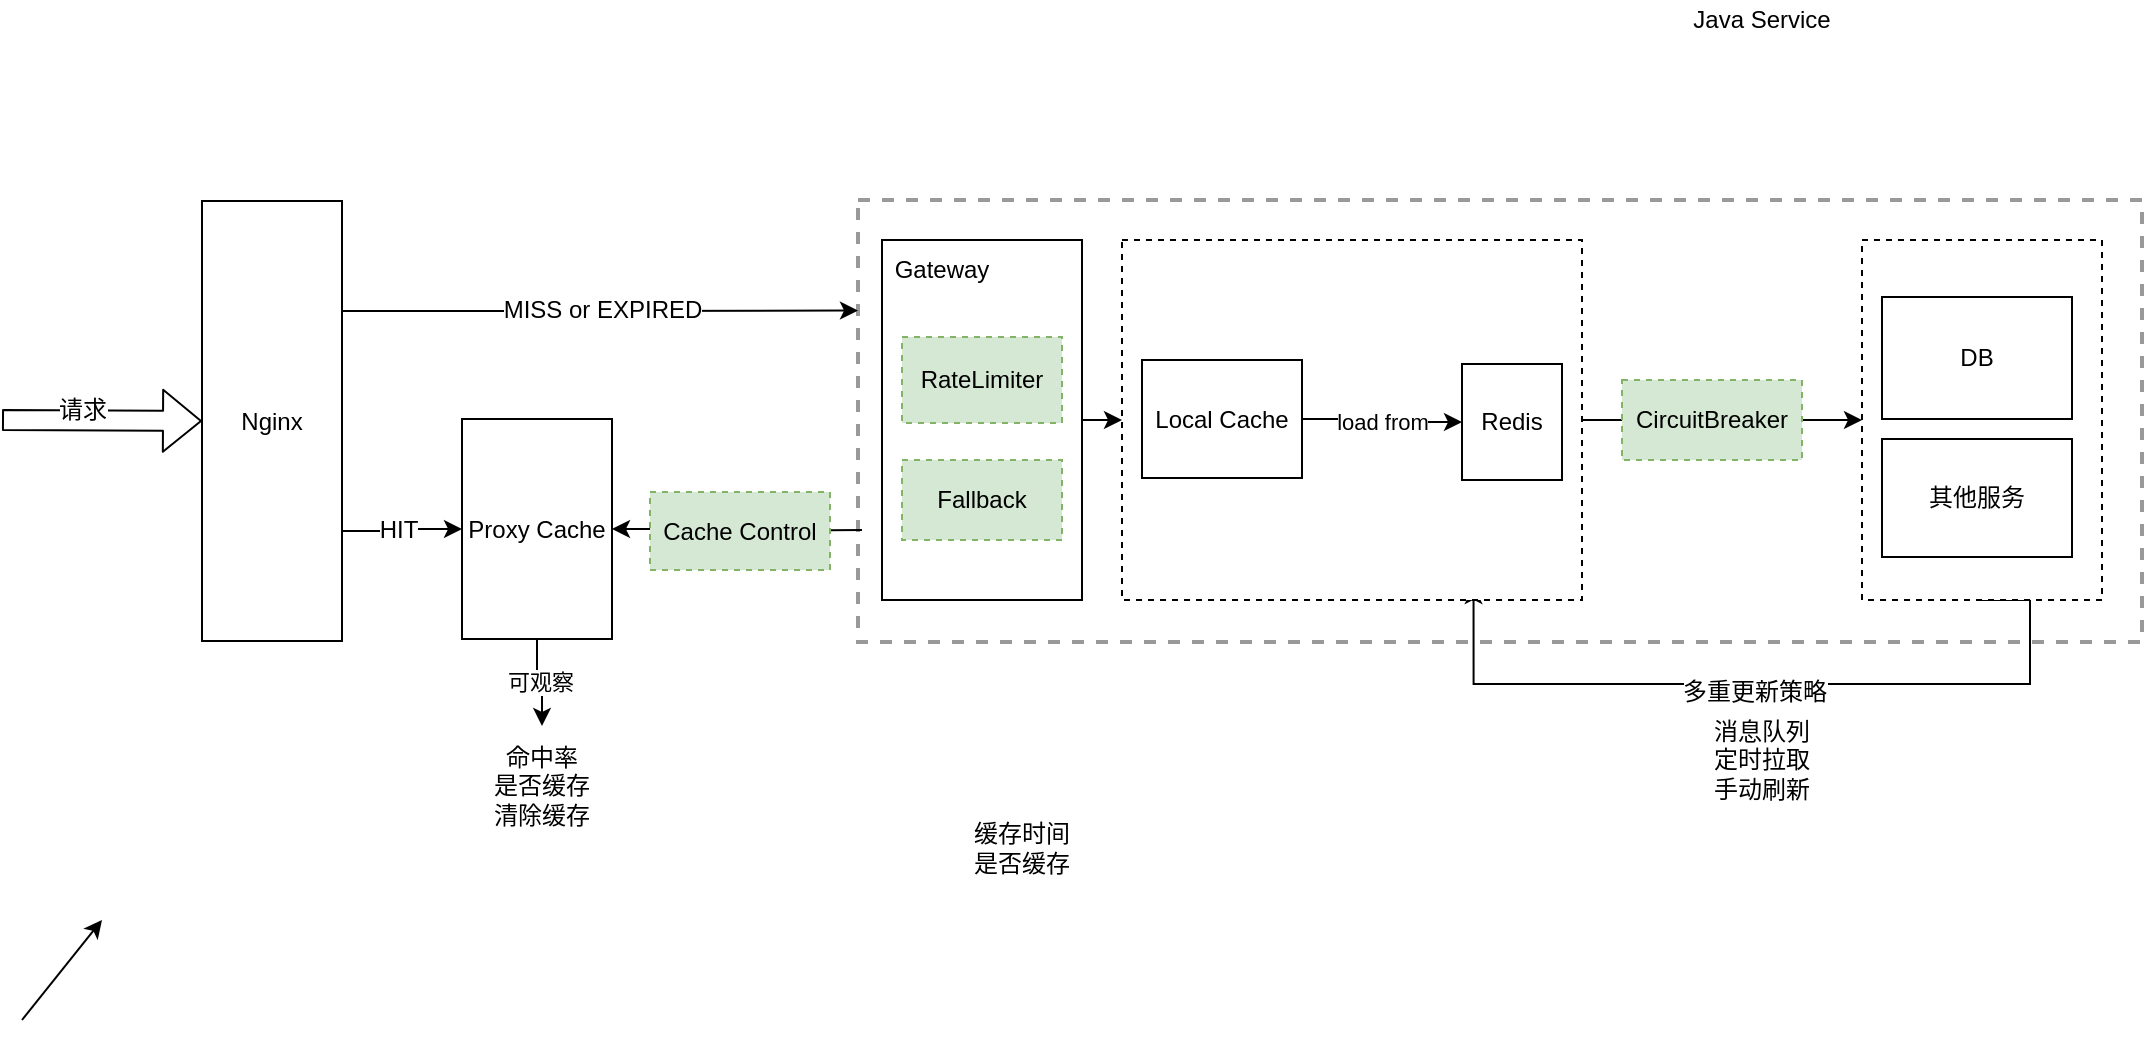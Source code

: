 <mxfile version="10.7.7" type="github"><diagram id="t-BSXwOw7zd3HDcYqu_6" name="第 1 页"><mxGraphModel dx="1398" dy="828" grid="1" gridSize="10" guides="1" tooltips="1" connect="1" arrows="1" fold="1" page="1" pageScale="1" pageWidth="826" pageHeight="1169" math="0" shadow="0"><root><mxCell id="0"/><mxCell id="1" parent="0"/><mxCell id="8t-GNLuGYdWeni0fs2yw-1" value="" style="rounded=0;whiteSpace=wrap;html=1;dashed=1;opacity=40;strokeWidth=2;" parent="1" vertex="1"><mxGeometry x="518" y="380" width="642" height="221" as="geometry"/></mxCell><mxCell id="8t-GNLuGYdWeni0fs2yw-2" style="edgeStyle=orthogonalEdgeStyle;rounded=0;orthogonalLoop=1;jettySize=auto;html=1;entryX=0.5;entryY=1;entryDx=0;entryDy=0;exitX=0.5;exitY=1;exitDx=0;exitDy=0;" parent="1" edge="1" source="8t-GNLuGYdWeni0fs2yw-4" treatAsSingle="0"><mxGeometry relative="1" as="geometry"><mxPoint x="1170.471" y="572.971" as="sourcePoint"/><mxPoint x="825.765" y="572.971" as="targetPoint"/><Array as="points"><mxPoint x="1104" y="622"/><mxPoint x="826" y="622"/></Array></mxGeometry></mxCell><mxCell id="8t-GNLuGYdWeni0fs2yw-3" value="多重更新策略" style="text;html=1;resizable=0;points=[];align=center;verticalAlign=middle;labelBackgroundColor=#ffffff;" parent="8t-GNLuGYdWeni0fs2yw-2" vertex="1" connectable="0"><mxGeometry x="0.04" y="4" relative="1" as="geometry"><mxPoint as="offset"/></mxGeometry></mxCell><mxCell id="8t-GNLuGYdWeni0fs2yw-4" value="" style="rounded=0;whiteSpace=wrap;html=1;dashed=1;strokeWidth=1;" parent="1" vertex="1"><mxGeometry x="1020" y="400" width="120" height="180" as="geometry"/></mxCell><mxCell id="8t-GNLuGYdWeni0fs2yw-5" value="" style="rounded=0;whiteSpace=wrap;html=1;strokeWidth=1;dashed=1;" parent="1" vertex="1"><mxGeometry x="650" y="400" width="230" height="180" as="geometry"/></mxCell><mxCell id="8t-GNLuGYdWeni0fs2yw-6" style="edgeStyle=orthogonalEdgeStyle;rounded=0;orthogonalLoop=1;jettySize=auto;html=1;entryX=1;entryY=0.5;entryDx=0;entryDy=0;" parent="1" target="8t-GNLuGYdWeni0fs2yw-18" edge="1" treatAsSingle="0"><mxGeometry relative="1" as="geometry"><mxPoint x="520" y="545" as="sourcePoint"/><mxPoint x="440" y="581" as="targetPoint"/></mxGeometry></mxCell><mxCell id="8t-GNLuGYdWeni0fs2yw-8" value="load from" style="edgeStyle=orthogonalEdgeStyle;rounded=0;orthogonalLoop=1;jettySize=auto;html=1;" parent="1" source="8t-GNLuGYdWeni0fs2yw-9" target="8t-GNLuGYdWeni0fs2yw-13" edge="1"><mxGeometry relative="1" as="geometry"/></mxCell><mxCell id="8t-GNLuGYdWeni0fs2yw-9" value="Local Cache" style="rounded=0;whiteSpace=wrap;html=1;" parent="1" vertex="1"><mxGeometry x="660" y="460" width="80" height="59" as="geometry"/></mxCell><mxCell id="8t-GNLuGYdWeni0fs2yw-13" value="Redis&lt;br&gt;" style="rounded=0;whiteSpace=wrap;html=1;" parent="1" vertex="1"><mxGeometry x="820" y="462" width="50" height="58" as="geometry"/></mxCell><mxCell id="8t-GNLuGYdWeni0fs2yw-14" value="DB&lt;br&gt;" style="rounded=0;whiteSpace=wrap;html=1;" parent="1" vertex="1"><mxGeometry x="1030" y="428.5" width="95" height="61" as="geometry"/></mxCell><mxCell id="8t-GNLuGYdWeni0fs2yw-15" value="其他服务" style="rounded=0;whiteSpace=wrap;html=1;" parent="1" vertex="1"><mxGeometry x="1030" y="499.5" width="95" height="59" as="geometry"/></mxCell><mxCell id="8t-GNLuGYdWeni0fs2yw-17" value="可观察" style="edgeStyle=orthogonalEdgeStyle;rounded=0;orthogonalLoop=1;jettySize=auto;html=1;entryX=0.5;entryY=0;entryDx=0;entryDy=0;" parent="1" source="8t-GNLuGYdWeni0fs2yw-18" target="8t-GNLuGYdWeni0fs2yw-28" edge="1"><mxGeometry relative="1" as="geometry"/></mxCell><mxCell id="8t-GNLuGYdWeni0fs2yw-18" value="Proxy Cache" style="rounded=0;whiteSpace=wrap;html=1;" parent="1" vertex="1"><mxGeometry x="320" y="489.5" width="75" height="110" as="geometry"/></mxCell><mxCell id="8t-GNLuGYdWeni0fs2yw-19" value="Java Service" style="text;html=1;strokeColor=none;fillColor=none;align=center;verticalAlign=middle;whiteSpace=wrap;rounded=0;dashed=1;opacity=40;" parent="1" vertex="1"><mxGeometry x="925" y="280" width="90" height="20" as="geometry"/></mxCell><mxCell id="8t-GNLuGYdWeni0fs2yw-20" value="缓存时间&lt;br&gt;是否缓存&lt;br&gt;" style="text;html=1;strokeColor=none;fillColor=none;align=center;verticalAlign=middle;whiteSpace=wrap;rounded=0;dashed=1;opacity=40;" parent="1" vertex="1"><mxGeometry x="560" y="691" width="80" height="26" as="geometry"/></mxCell><mxCell id="8t-GNLuGYdWeni0fs2yw-21" style="edgeStyle=orthogonalEdgeStyle;rounded=0;orthogonalLoop=1;jettySize=auto;html=1;exitX=1;exitY=0.75;exitDx=0;exitDy=0;entryX=0;entryY=0.5;entryDx=0;entryDy=0;" parent="1" source="8t-GNLuGYdWeni0fs2yw-22" target="8t-GNLuGYdWeni0fs2yw-18" edge="1"><mxGeometry relative="1" as="geometry"/></mxCell><mxCell id="Dvx0gbma9MA84_LZAYqF-1" value="HIT" style="text;html=1;resizable=0;points=[];align=center;verticalAlign=middle;labelBackgroundColor=#ffffff;" vertex="1" connectable="0" parent="8t-GNLuGYdWeni0fs2yw-21"><mxGeometry x="-0.082" y="1" relative="1" as="geometry"><mxPoint as="offset"/></mxGeometry></mxCell><mxCell id="Dvx0gbma9MA84_LZAYqF-3" style="edgeStyle=orthogonalEdgeStyle;rounded=0;orthogonalLoop=1;jettySize=auto;html=1;exitX=1;exitY=0.25;exitDx=0;exitDy=0;entryX=0;entryY=0.25;entryDx=0;entryDy=0;" edge="1" parent="1" source="8t-GNLuGYdWeni0fs2yw-22" target="8t-GNLuGYdWeni0fs2yw-1"><mxGeometry relative="1" as="geometry"/></mxCell><mxCell id="Dvx0gbma9MA84_LZAYqF-4" value="MISS or EXPIRED" style="text;html=1;resizable=0;points=[];align=center;verticalAlign=middle;labelBackgroundColor=#ffffff;" vertex="1" connectable="0" parent="Dvx0gbma9MA84_LZAYqF-3"><mxGeometry x="0.319" y="1" relative="1" as="geometry"><mxPoint x="-41" as="offset"/></mxGeometry></mxCell><mxCell id="8t-GNLuGYdWeni0fs2yw-22" value="Nginx" style="rounded=0;whiteSpace=wrap;html=1;" parent="1" vertex="1"><mxGeometry x="190" y="380.5" width="70" height="220" as="geometry"/></mxCell><mxCell id="Dvx0gbma9MA84_LZAYqF-8" style="edgeStyle=orthogonalEdgeStyle;rounded=0;orthogonalLoop=1;jettySize=auto;html=1;exitX=1;exitY=0.5;exitDx=0;exitDy=0;entryX=0;entryY=0.5;entryDx=0;entryDy=0;" edge="1" parent="1" source="8t-GNLuGYdWeni0fs2yw-24" target="8t-GNLuGYdWeni0fs2yw-5"><mxGeometry relative="1" as="geometry"/></mxCell><mxCell id="8t-GNLuGYdWeni0fs2yw-24" value="" style="rounded=0;whiteSpace=wrap;html=1;strokeWidth=1;" parent="1" vertex="1"><mxGeometry x="530" y="400" width="100" height="180" as="geometry"/></mxCell><mxCell id="8t-GNLuGYdWeni0fs2yw-25" value="" style="shape=flexArrow;endArrow=classic;html=1;entryX=0;entryY=0.5;entryDx=0;entryDy=0;" parent="1" target="8t-GNLuGYdWeni0fs2yw-22" edge="1" treatAsSingle="0"><mxGeometry width="50" height="50" relative="1" as="geometry"><mxPoint x="90" y="490" as="sourcePoint"/><mxPoint x="220" y="620" as="targetPoint"/></mxGeometry></mxCell><mxCell id="8t-GNLuGYdWeni0fs2yw-26" value="请求&lt;br&gt;" style="text;html=1;resizable=0;points=[];align=center;verticalAlign=middle;labelBackgroundColor=#ffffff;" parent="8t-GNLuGYdWeni0fs2yw-25" vertex="1" connectable="0"><mxGeometry x="-0.2" y="5" relative="1" as="geometry"><mxPoint as="offset"/></mxGeometry></mxCell><mxCell id="8t-GNLuGYdWeni0fs2yw-27" value="消息队列&lt;br&gt;定时拉取&lt;br&gt;手动刷新&lt;br&gt;" style="text;html=1;strokeColor=none;fillColor=none;align=center;verticalAlign=middle;whiteSpace=wrap;rounded=0;dashed=1;" parent="1" vertex="1"><mxGeometry x="920" y="639.5" width="100" height="40" as="geometry"/></mxCell><mxCell id="8t-GNLuGYdWeni0fs2yw-28" value="命中率&lt;br&gt;是否缓存&lt;br&gt;清除缓存&lt;br&gt;" style="text;html=1;strokeColor=none;fillColor=none;align=center;verticalAlign=middle;whiteSpace=wrap;rounded=0;dashed=1;" parent="1" vertex="1"><mxGeometry x="325" y="643" width="70" height="60" as="geometry"/></mxCell><mxCell id="Dvx0gbma9MA84_LZAYqF-13" value="" style="endArrow=classic;html=1;exitX=1;exitY=0.5;exitDx=0;exitDy=0;entryX=0;entryY=0.5;entryDx=0;entryDy=0;" edge="1" parent="1" source="8t-GNLuGYdWeni0fs2yw-5" target="8t-GNLuGYdWeni0fs2yw-4"><mxGeometry width="50" height="50" relative="1" as="geometry"><mxPoint x="718" y="668" as="sourcePoint"/><mxPoint x="768" y="618" as="targetPoint"/></mxGeometry></mxCell><mxCell id="Dvx0gbma9MA84_LZAYqF-18" value="&lt;span&gt;CircuitBreaker&lt;/span&gt;" style="rounded=0;whiteSpace=wrap;html=1;fillColor=#d5e8d4;strokeColor=#82b366;dashed=1;" vertex="1" parent="1"><mxGeometry x="900" y="470" width="90" height="40" as="geometry"/></mxCell><mxCell id="Dvx0gbma9MA84_LZAYqF-21" value="Gateway" style="text;html=1;strokeColor=none;fillColor=none;align=center;verticalAlign=middle;whiteSpace=wrap;rounded=0;dashed=1;" vertex="1" parent="1"><mxGeometry x="530" y="400" width="60" height="30" as="geometry"/></mxCell><mxCell id="Dvx0gbma9MA84_LZAYqF-23" value="&lt;span&gt;RateLimiter&lt;/span&gt;" style="rounded=0;whiteSpace=wrap;html=1;fillColor=#d5e8d4;strokeColor=#82b366;dashed=1;" vertex="1" parent="1"><mxGeometry x="540" y="448.5" width="80" height="43" as="geometry"/></mxCell><mxCell id="Dvx0gbma9MA84_LZAYqF-24" value="&lt;span&gt;Fallback&lt;/span&gt;" style="rounded=0;whiteSpace=wrap;html=1;fillColor=#d5e8d4;strokeColor=#82b366;dashed=1;" vertex="1" parent="1"><mxGeometry x="540" y="510" width="80" height="40" as="geometry"/></mxCell><mxCell id="Dvx0gbma9MA84_LZAYqF-29" value="" style="endArrow=classic;html=1;" edge="1" parent="1"><mxGeometry width="50" height="50" relative="1" as="geometry"><mxPoint x="100" y="790" as="sourcePoint"/><mxPoint x="140" y="740" as="targetPoint"/></mxGeometry></mxCell><mxCell id="Dvx0gbma9MA84_LZAYqF-37" value="&lt;span&gt;Cache Control&lt;/span&gt;" style="rounded=0;whiteSpace=wrap;html=1;fillColor=#d5e8d4;strokeColor=#82b366;dashed=1;" vertex="1" parent="1"><mxGeometry x="414" y="526" width="90" height="39" as="geometry"/></mxCell></root></mxGraphModel></diagram></mxfile>